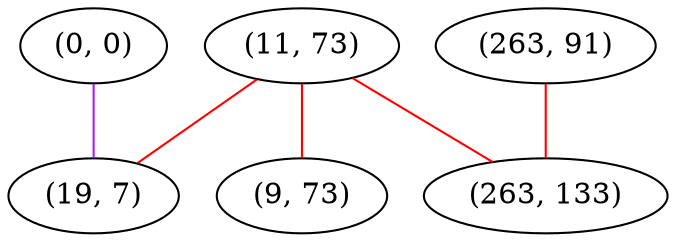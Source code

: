 graph "" {
"(0, 0)";
"(263, 91)";
"(11, 73)";
"(9, 73)";
"(263, 133)";
"(19, 7)";
"(0, 0)" -- "(19, 7)"  [color=purple, key=0, weight=4];
"(263, 91)" -- "(263, 133)"  [color=red, key=0, weight=1];
"(11, 73)" -- "(19, 7)"  [color=red, key=0, weight=1];
"(11, 73)" -- "(263, 133)"  [color=red, key=0, weight=1];
"(11, 73)" -- "(9, 73)"  [color=red, key=0, weight=1];
}
